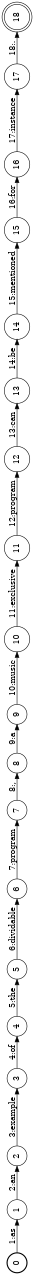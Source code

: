 digraph FST {
rankdir = LR;
size = "8.5,11";
label = "";
center = 1;
orientation = Landscape;
ranksep = "0.4";
nodesep = "0.25";
0 [label = "0", shape = circle, style = bold, fontsize = 14]
	0 -> 1 [label = "1:as", fontsize = 14];
1 [label = "1", shape = circle, style = solid, fontsize = 14]
	1 -> 2 [label = "2:an", fontsize = 14];
2 [label = "2", shape = circle, style = solid, fontsize = 14]
	2 -> 3 [label = "3:example", fontsize = 14];
3 [label = "3", shape = circle, style = solid, fontsize = 14]
	3 -> 4 [label = "4:of", fontsize = 14];
4 [label = "4", shape = circle, style = solid, fontsize = 14]
	4 -> 5 [label = "5:the", fontsize = 14];
5 [label = "5", shape = circle, style = solid, fontsize = 14]
	5 -> 6 [label = "6:dividable", fontsize = 14];
6 [label = "6", shape = circle, style = solid, fontsize = 14]
	6 -> 7 [label = "7:program", fontsize = 14];
7 [label = "7", shape = circle, style = solid, fontsize = 14]
	7 -> 8 [label = "8:,", fontsize = 14];
8 [label = "8", shape = circle, style = solid, fontsize = 14]
	8 -> 9 [label = "9:a", fontsize = 14];
9 [label = "9", shape = circle, style = solid, fontsize = 14]
	9 -> 10 [label = "10:music", fontsize = 14];
10 [label = "10", shape = circle, style = solid, fontsize = 14]
	10 -> 11 [label = "11:exclusive", fontsize = 14];
11 [label = "11", shape = circle, style = solid, fontsize = 14]
	11 -> 12 [label = "12:program", fontsize = 14];
12 [label = "12", shape = circle, style = solid, fontsize = 14]
	12 -> 13 [label = "13:can", fontsize = 14];
13 [label = "13", shape = circle, style = solid, fontsize = 14]
	13 -> 14 [label = "14:be", fontsize = 14];
14 [label = "14", shape = circle, style = solid, fontsize = 14]
	14 -> 15 [label = "15:mentioned", fontsize = 14];
15 [label = "15", shape = circle, style = solid, fontsize = 14]
	15 -> 16 [label = "16:for", fontsize = 14];
16 [label = "16", shape = circle, style = solid, fontsize = 14]
	16 -> 17 [label = "17:instance", fontsize = 14];
17 [label = "17", shape = circle, style = solid, fontsize = 14]
	17 -> 18 [label = "18:.", fontsize = 14];
18 [label = "18", shape = doublecircle, style = solid, fontsize = 14]
}
